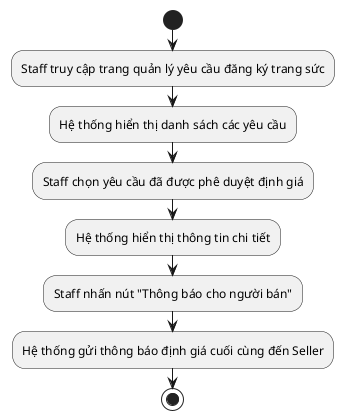@startuml   
start
:Staff truy cập trang quản lý yêu cầu đăng ký trang sức;
:Hệ thống hiển thị danh sách các yêu cầu;
:Staff chọn yêu cầu đã được phê duyệt định giá;
:Hệ thống hiển thị thông tin chi tiết;
:Staff nhấn nút "Thông báo cho người bán";
:Hệ thống gửi thông báo định giá cuối cùng đến Seller;
stop
@enduml 
